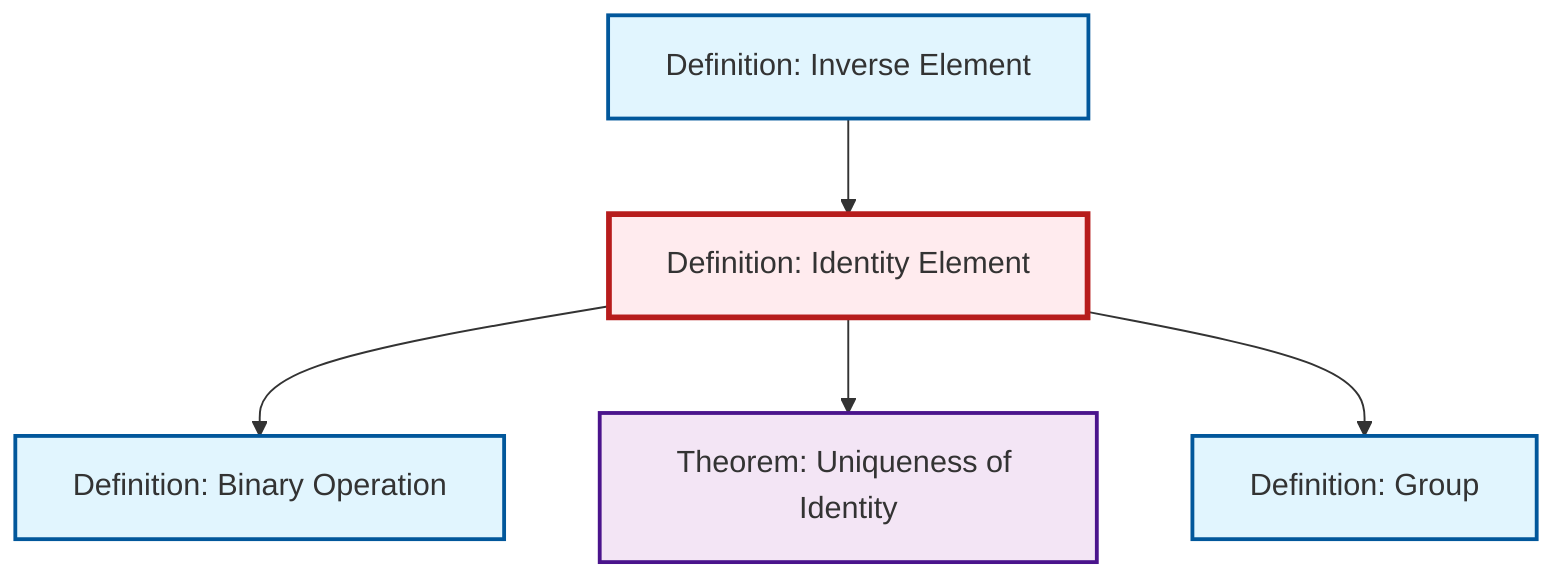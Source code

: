 graph TD
    classDef definition fill:#e1f5fe,stroke:#01579b,stroke-width:2px
    classDef theorem fill:#f3e5f5,stroke:#4a148c,stroke-width:2px
    classDef axiom fill:#fff3e0,stroke:#e65100,stroke-width:2px
    classDef example fill:#e8f5e9,stroke:#1b5e20,stroke-width:2px
    classDef current fill:#ffebee,stroke:#b71c1c,stroke-width:3px
    def-identity-element["Definition: Identity Element"]:::definition
    thm-unique-identity["Theorem: Uniqueness of Identity"]:::theorem
    def-binary-operation["Definition: Binary Operation"]:::definition
    def-group["Definition: Group"]:::definition
    def-inverse-element["Definition: Inverse Element"]:::definition
    def-inverse-element --> def-identity-element
    def-identity-element --> def-binary-operation
    def-identity-element --> thm-unique-identity
    def-identity-element --> def-group
    class def-identity-element current